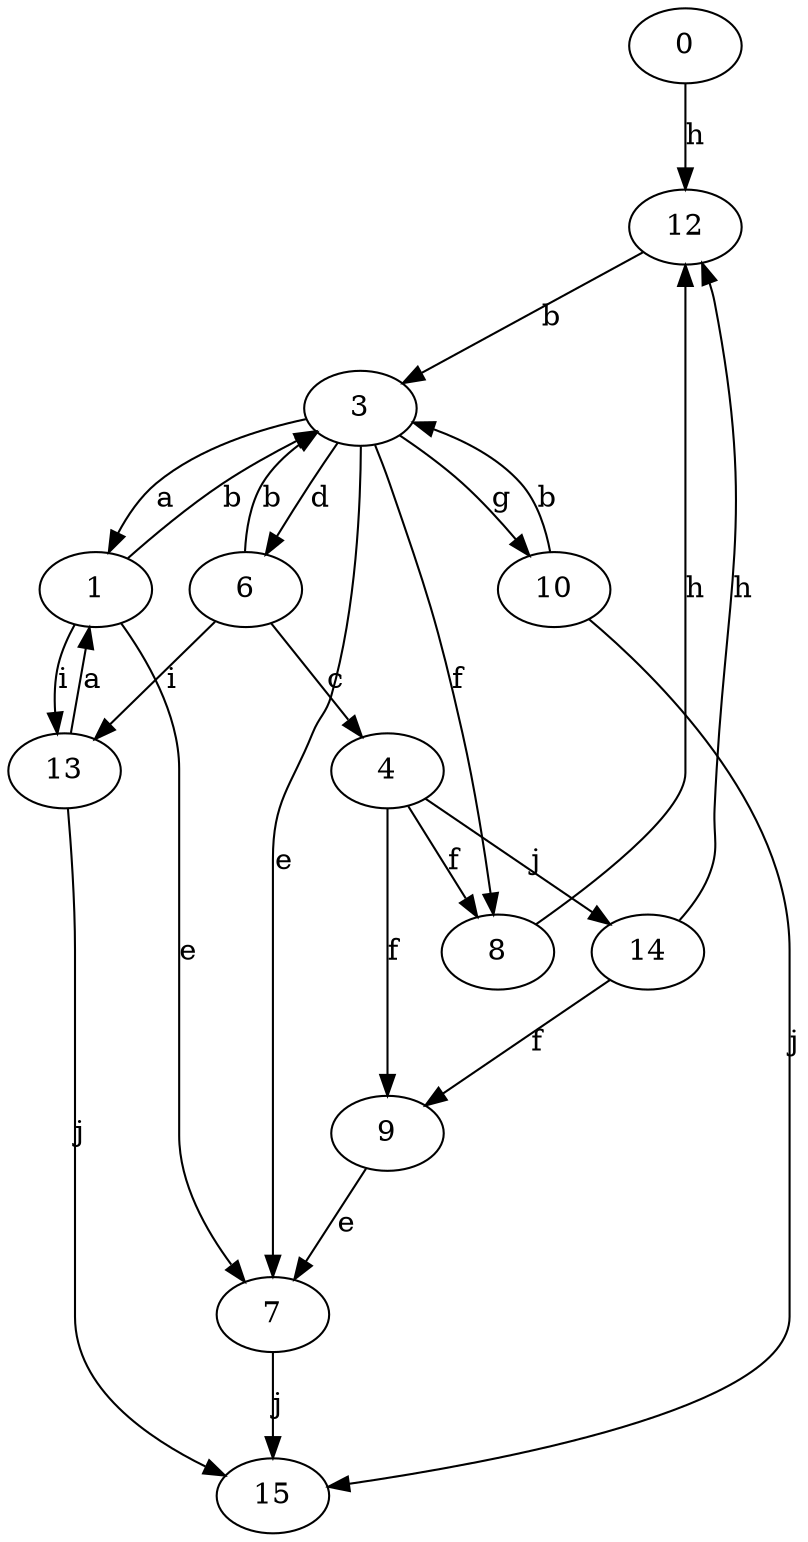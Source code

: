 strict digraph  {
0;
1;
3;
4;
6;
7;
8;
9;
10;
12;
13;
14;
15;
0 -> 12  [label=h];
1 -> 3  [label=b];
1 -> 7  [label=e];
1 -> 13  [label=i];
3 -> 1  [label=a];
3 -> 6  [label=d];
3 -> 7  [label=e];
3 -> 8  [label=f];
3 -> 10  [label=g];
4 -> 8  [label=f];
4 -> 9  [label=f];
4 -> 14  [label=j];
6 -> 3  [label=b];
6 -> 4  [label=c];
6 -> 13  [label=i];
7 -> 15  [label=j];
8 -> 12  [label=h];
9 -> 7  [label=e];
10 -> 3  [label=b];
10 -> 15  [label=j];
12 -> 3  [label=b];
13 -> 1  [label=a];
13 -> 15  [label=j];
14 -> 9  [label=f];
14 -> 12  [label=h];
}
